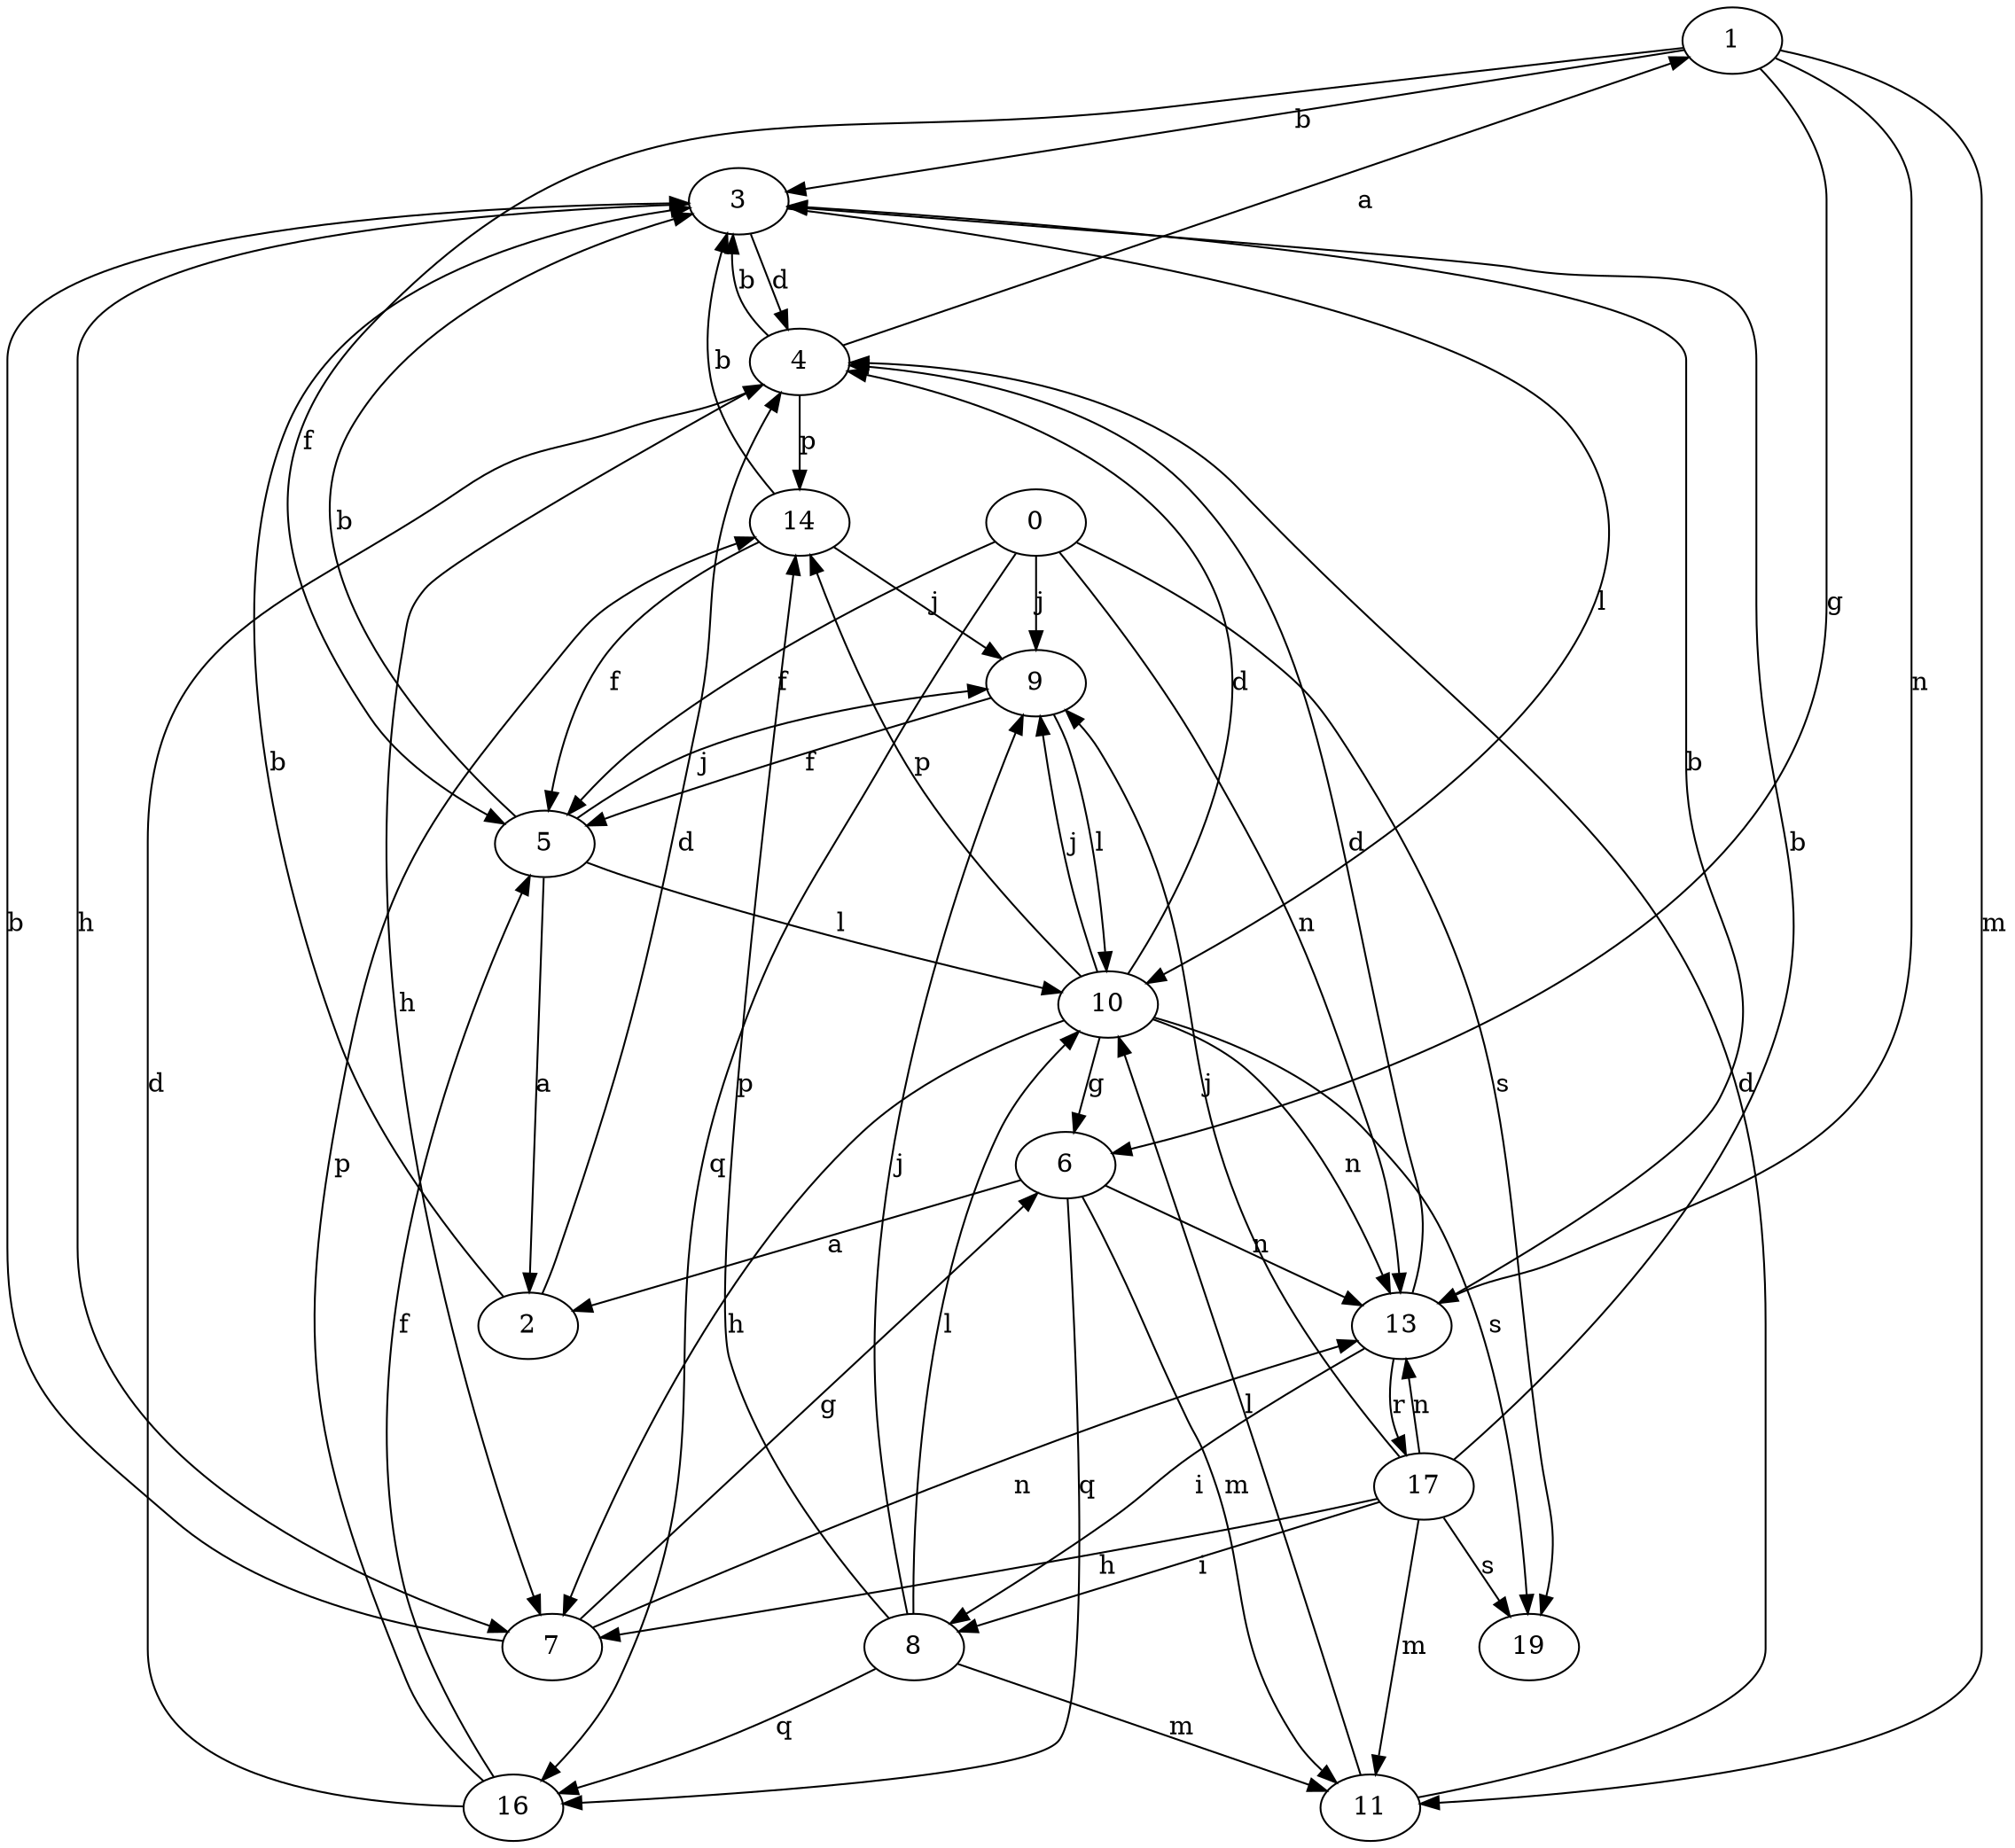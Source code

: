 strict digraph  {
1;
2;
3;
4;
5;
6;
7;
8;
9;
10;
11;
13;
14;
16;
17;
0;
19;
1 -> 3  [label=b];
1 -> 5  [label=f];
1 -> 6  [label=g];
1 -> 11  [label=m];
1 -> 13  [label=n];
2 -> 3  [label=b];
2 -> 4  [label=d];
3 -> 4  [label=d];
3 -> 7  [label=h];
3 -> 10  [label=l];
4 -> 1  [label=a];
4 -> 3  [label=b];
4 -> 7  [label=h];
4 -> 14  [label=p];
5 -> 2  [label=a];
5 -> 3  [label=b];
5 -> 9  [label=j];
5 -> 10  [label=l];
6 -> 2  [label=a];
6 -> 11  [label=m];
6 -> 13  [label=n];
6 -> 16  [label=q];
7 -> 3  [label=b];
7 -> 6  [label=g];
7 -> 13  [label=n];
8 -> 9  [label=j];
8 -> 10  [label=l];
8 -> 11  [label=m];
8 -> 14  [label=p];
8 -> 16  [label=q];
9 -> 5  [label=f];
9 -> 10  [label=l];
10 -> 4  [label=d];
10 -> 6  [label=g];
10 -> 7  [label=h];
10 -> 9  [label=j];
10 -> 13  [label=n];
10 -> 14  [label=p];
10 -> 19  [label=s];
11 -> 4  [label=d];
11 -> 10  [label=l];
13 -> 3  [label=b];
13 -> 4  [label=d];
13 -> 8  [label=i];
13 -> 17  [label=r];
14 -> 3  [label=b];
14 -> 5  [label=f];
14 -> 9  [label=j];
16 -> 4  [label=d];
16 -> 5  [label=f];
16 -> 14  [label=p];
17 -> 3  [label=b];
17 -> 7  [label=h];
17 -> 8  [label=i];
17 -> 9  [label=j];
17 -> 11  [label=m];
17 -> 13  [label=n];
17 -> 19  [label=s];
0 -> 5  [label=f];
0 -> 9  [label=j];
0 -> 13  [label=n];
0 -> 16  [label=q];
0 -> 19  [label=s];
}
